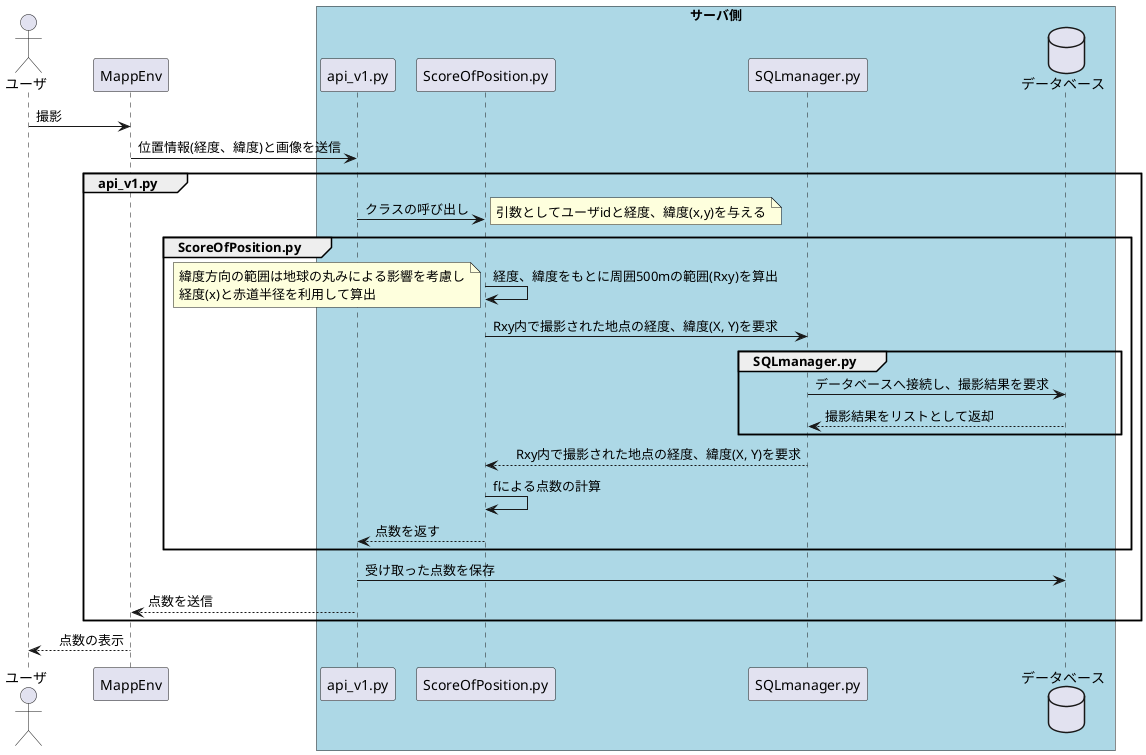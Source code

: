 @startuml

actor ユーザ as u
participant MappEnv as m


box "サーバ側" #LightBlue
participant api_v1.py as main
participant ScoreOfPosition.py as calc
participant SQLmanager.py as sql
database データベース as db
end box



u -> m :撮影


m-> main:位置情報(経度、緯度)と画像を送信



group api_v1.py
main -> calc :クラスの呼び出し
note right :引数としてユーザidと経度、緯度(x,y)を与える
group ScoreOfPosition.py
calc ->calc:経度、緯度をもとに周囲500mの範囲(Rxy)を算出
note left: 緯度方向の範囲は地球の丸みによる影響を考慮し\n経度(x)と赤道半径を利用して算出


calc ->  sql :Rxy内で撮影された地点の経度、緯度(X, Y)を要求
group SQLmanager.py
sql -> db :データベースへ接続し、撮影結果を要求
db --> sql :撮影結果をリストとして返却
end
sql -->calc :　Rxy内で撮影された地点の経度、緯度(X, Y)を要求
calc -> calc:fによる点数の計算

calc --> main : 点数を返す

end

main -> db:受け取った点数を保存

main -->m:点数を送信

end


m --> u:　点数の表示


@enduml